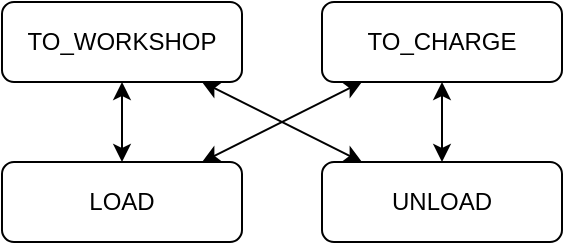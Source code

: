 <mxfile version="24.7.8">
  <diagram name="第 1 页" id="yGpQJ5RgWdE0CJdaR095">
    <mxGraphModel dx="523" dy="427" grid="0" gridSize="10" guides="1" tooltips="1" connect="1" arrows="1" fold="1" page="0" pageScale="1" pageWidth="827" pageHeight="1169" math="0" shadow="0">
      <root>
        <mxCell id="0" />
        <mxCell id="1" parent="0" />
        <mxCell id="NB4CAS0sDc5IZvhmyKRq-1" value="TO_WORKSHOP" style="rounded=1;whiteSpace=wrap;html=1;" vertex="1" parent="1">
          <mxGeometry width="120" height="40" as="geometry" />
        </mxCell>
        <mxCell id="NB4CAS0sDc5IZvhmyKRq-14" style="rounded=0;orthogonalLoop=1;jettySize=auto;html=1;startArrow=classic;startFill=1;" edge="1" parent="1" source="NB4CAS0sDc5IZvhmyKRq-2" target="NB4CAS0sDc5IZvhmyKRq-3">
          <mxGeometry relative="1" as="geometry" />
        </mxCell>
        <mxCell id="NB4CAS0sDc5IZvhmyKRq-2" value="TO_CHARGE" style="rounded=1;whiteSpace=wrap;html=1;" vertex="1" parent="1">
          <mxGeometry x="160" width="120" height="40" as="geometry" />
        </mxCell>
        <mxCell id="NB4CAS0sDc5IZvhmyKRq-10" style="edgeStyle=orthogonalEdgeStyle;rounded=0;orthogonalLoop=1;jettySize=auto;html=1;startArrow=classic;startFill=1;" edge="1" parent="1" source="NB4CAS0sDc5IZvhmyKRq-3" target="NB4CAS0sDc5IZvhmyKRq-1">
          <mxGeometry relative="1" as="geometry" />
        </mxCell>
        <mxCell id="NB4CAS0sDc5IZvhmyKRq-3" value="LOAD" style="rounded=1;whiteSpace=wrap;html=1;" vertex="1" parent="1">
          <mxGeometry y="80" width="120" height="40" as="geometry" />
        </mxCell>
        <mxCell id="NB4CAS0sDc5IZvhmyKRq-9" style="rounded=0;orthogonalLoop=1;jettySize=auto;html=1;startArrow=classic;startFill=1;" edge="1" parent="1" source="NB4CAS0sDc5IZvhmyKRq-4" target="NB4CAS0sDc5IZvhmyKRq-1">
          <mxGeometry relative="1" as="geometry" />
        </mxCell>
        <mxCell id="NB4CAS0sDc5IZvhmyKRq-13" style="edgeStyle=orthogonalEdgeStyle;rounded=0;orthogonalLoop=1;jettySize=auto;html=1;startArrow=classic;startFill=1;" edge="1" parent="1" source="NB4CAS0sDc5IZvhmyKRq-4" target="NB4CAS0sDc5IZvhmyKRq-2">
          <mxGeometry relative="1" as="geometry" />
        </mxCell>
        <mxCell id="NB4CAS0sDc5IZvhmyKRq-4" value="UNLOAD" style="rounded=1;whiteSpace=wrap;html=1;" vertex="1" parent="1">
          <mxGeometry x="160" y="80" width="120" height="40" as="geometry" />
        </mxCell>
      </root>
    </mxGraphModel>
  </diagram>
</mxfile>
